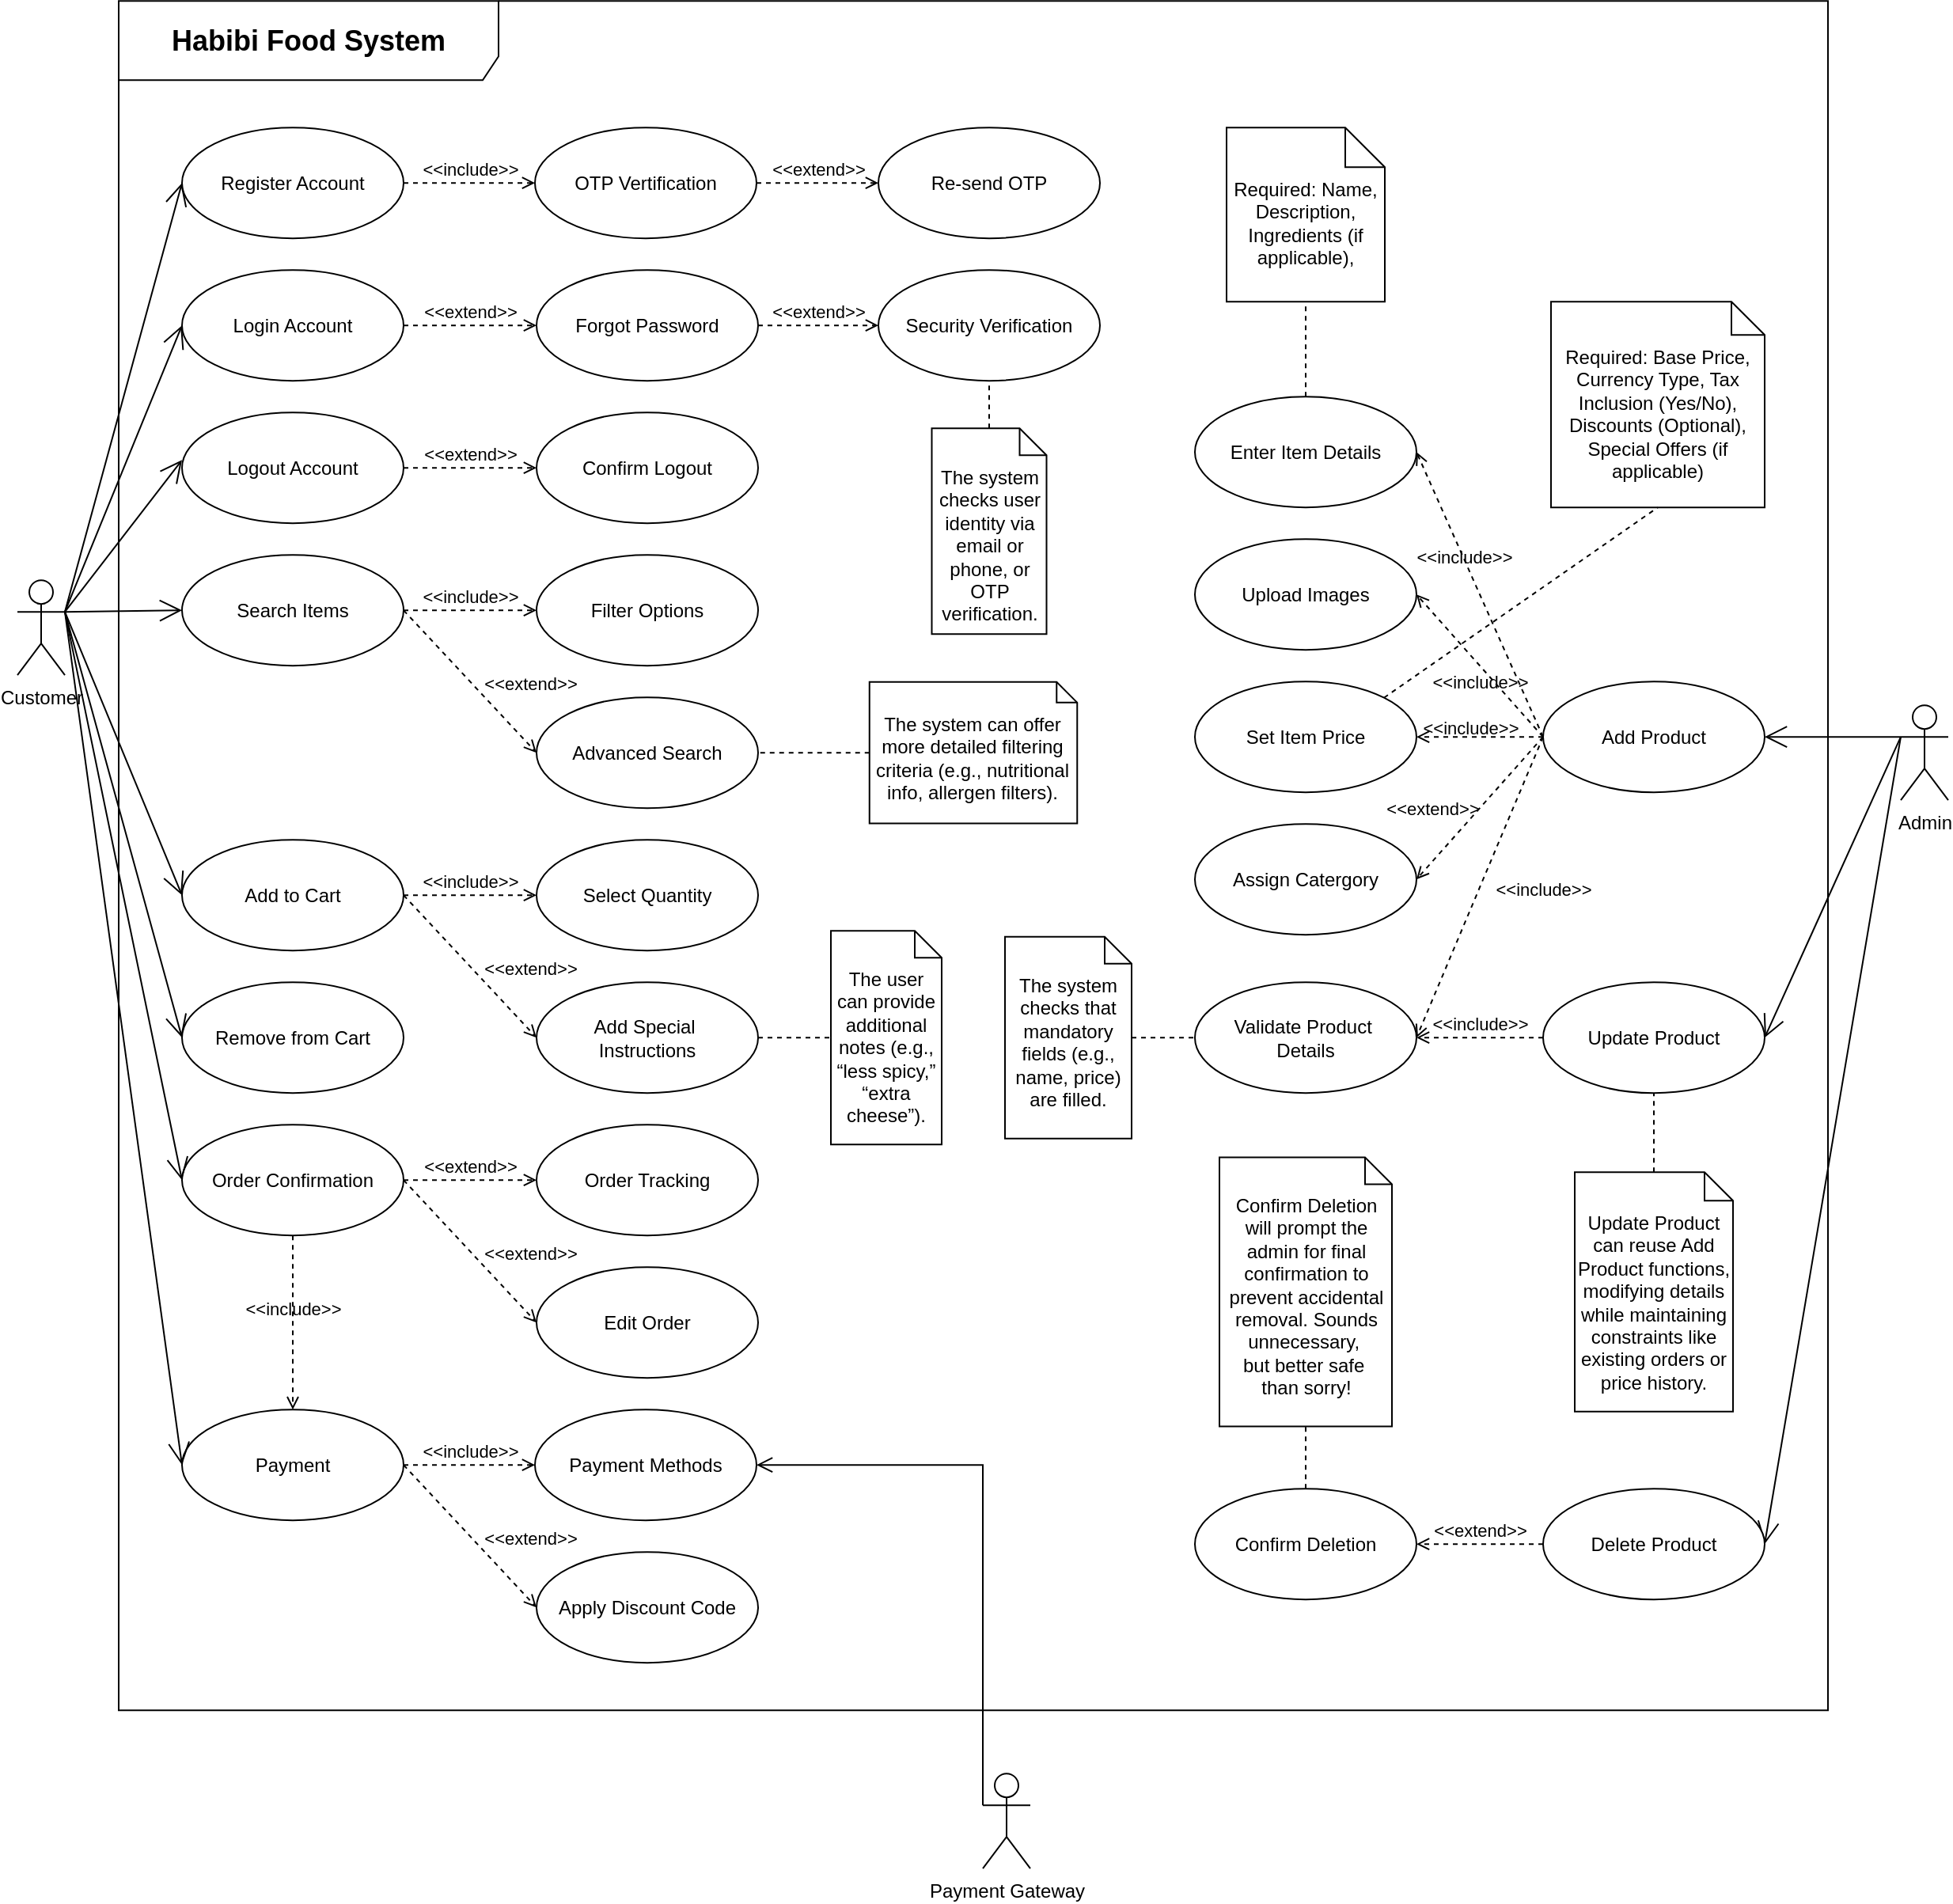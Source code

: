 <mxfile version="26.0.16">
  <diagram name="Page-1" id="eO483rOIJYS5UC-Ignn5">
    <mxGraphModel dx="2471.8" dy="455.4" grid="1" gridSize="10" guides="1" tooltips="1" connect="1" arrows="1" fold="1" page="1" pageScale="0.2" pageWidth="827" pageHeight="1169" math="0" shadow="0">
      <root>
        <mxCell id="0" />
        <mxCell id="1" parent="0" />
        <mxCell id="dIfXvoEqcMJhTI1GUmvj-5" value="Customer" style="shape=umlActor;verticalLabelPosition=bottom;verticalAlign=top;html=1;" vertex="1" parent="1">
          <mxGeometry x="-190" y="950.6" width="30" height="60" as="geometry" />
        </mxCell>
        <mxCell id="dIfXvoEqcMJhTI1GUmvj-7" value="Register Account" style="ellipse;whiteSpace=wrap;html=1;" vertex="1" parent="1">
          <mxGeometry x="-86" y="664.6" width="140" height="70" as="geometry" />
        </mxCell>
        <mxCell id="dIfXvoEqcMJhTI1GUmvj-8" value="Login Account" style="ellipse;whiteSpace=wrap;html=1;" vertex="1" parent="1">
          <mxGeometry x="-86" y="754.6" width="140" height="70" as="geometry" />
        </mxCell>
        <mxCell id="dIfXvoEqcMJhTI1GUmvj-9" value="Add to Cart" style="ellipse;whiteSpace=wrap;html=1;" vertex="1" parent="1">
          <mxGeometry x="-86" y="1114.6" width="140" height="70" as="geometry" />
        </mxCell>
        <mxCell id="dIfXvoEqcMJhTI1GUmvj-10" value="Remove from Cart" style="ellipse;whiteSpace=wrap;html=1;" vertex="1" parent="1">
          <mxGeometry x="-86" y="1204.6" width="140" height="70" as="geometry" />
        </mxCell>
        <mxCell id="dIfXvoEqcMJhTI1GUmvj-11" value="Search Items" style="ellipse;whiteSpace=wrap;html=1;" vertex="1" parent="1">
          <mxGeometry x="-86" y="934.6" width="140" height="70" as="geometry" />
        </mxCell>
        <mxCell id="dIfXvoEqcMJhTI1GUmvj-12" value="Order Confirmation" style="ellipse;whiteSpace=wrap;html=1;" vertex="1" parent="1">
          <mxGeometry x="-86" y="1294.6" width="140" height="70" as="geometry" />
        </mxCell>
        <mxCell id="dIfXvoEqcMJhTI1GUmvj-15" value="Payment" style="ellipse;whiteSpace=wrap;html=1;" vertex="1" parent="1">
          <mxGeometry x="-86" y="1474.6" width="140" height="70" as="geometry" />
        </mxCell>
        <mxCell id="dIfXvoEqcMJhTI1GUmvj-18" value="Order Tracking" style="ellipse;whiteSpace=wrap;html=1;" vertex="1" parent="1">
          <mxGeometry x="138" y="1294.6" width="140" height="70" as="geometry" />
        </mxCell>
        <mxCell id="dIfXvoEqcMJhTI1GUmvj-25" value="&amp;lt;&amp;lt;extend&amp;gt;&amp;gt;" style="html=1;verticalAlign=bottom;labelBackgroundColor=none;endArrow=open;endFill=0;dashed=1;rounded=0;exitX=1;exitY=0.5;exitDx=0;exitDy=0;" edge="1" parent="1" source="dIfXvoEqcMJhTI1GUmvj-12" target="dIfXvoEqcMJhTI1GUmvj-18">
          <mxGeometry width="160" relative="1" as="geometry">
            <mxPoint x="44" y="1334.6" as="sourcePoint" />
            <mxPoint x="204" y="1334.6" as="targetPoint" />
          </mxGeometry>
        </mxCell>
        <mxCell id="dIfXvoEqcMJhTI1GUmvj-26" value="OTP Vertification" style="ellipse;whiteSpace=wrap;html=1;" vertex="1" parent="1">
          <mxGeometry x="137" y="664.6" width="140" height="70" as="geometry" />
        </mxCell>
        <mxCell id="dIfXvoEqcMJhTI1GUmvj-27" value="Forgot Password" style="ellipse;whiteSpace=wrap;html=1;" vertex="1" parent="1">
          <mxGeometry x="138" y="754.6" width="140" height="70" as="geometry" />
        </mxCell>
        <mxCell id="dIfXvoEqcMJhTI1GUmvj-28" value="Logout Account" style="ellipse;whiteSpace=wrap;html=1;" vertex="1" parent="1">
          <mxGeometry x="-86" y="844.6" width="140" height="70" as="geometry" />
        </mxCell>
        <mxCell id="dIfXvoEqcMJhTI1GUmvj-29" value="Add Special&amp;nbsp;&lt;div&gt;Instructions&lt;/div&gt;" style="ellipse;whiteSpace=wrap;html=1;" vertex="1" parent="1">
          <mxGeometry x="138" y="1204.6" width="140" height="70" as="geometry" />
        </mxCell>
        <mxCell id="dIfXvoEqcMJhTI1GUmvj-31" value="&amp;lt;&amp;lt;extend&amp;gt;&amp;gt;" style="html=1;verticalAlign=bottom;labelBackgroundColor=none;endArrow=open;endFill=0;dashed=1;rounded=0;entryX=0;entryY=0.5;entryDx=0;entryDy=0;exitX=1;exitY=0.5;exitDx=0;exitDy=0;" edge="1" parent="1" source="dIfXvoEqcMJhTI1GUmvj-9" target="dIfXvoEqcMJhTI1GUmvj-29">
          <mxGeometry x="0.54" y="21" width="160" relative="1" as="geometry">
            <mxPoint x="54" y="1174.6" as="sourcePoint" />
            <mxPoint x="214" y="1174.6" as="targetPoint" />
            <mxPoint as="offset" />
          </mxGeometry>
        </mxCell>
        <mxCell id="dIfXvoEqcMJhTI1GUmvj-32" value="&amp;lt;&amp;lt;include&amp;gt;&amp;gt;" style="html=1;verticalAlign=bottom;labelBackgroundColor=none;endArrow=open;endFill=0;dashed=1;rounded=0;exitX=1;exitY=0.5;exitDx=0;exitDy=0;entryX=0;entryY=0.5;entryDx=0;entryDy=0;" edge="1" parent="1" source="dIfXvoEqcMJhTI1GUmvj-7" target="dIfXvoEqcMJhTI1GUmvj-26">
          <mxGeometry width="160" relative="1" as="geometry">
            <mxPoint x="54" y="694.6" as="sourcePoint" />
            <mxPoint x="214" y="694.6" as="targetPoint" />
          </mxGeometry>
        </mxCell>
        <mxCell id="dIfXvoEqcMJhTI1GUmvj-33" value="&amp;lt;&amp;lt;extend&amp;gt;&amp;gt;" style="html=1;verticalAlign=bottom;labelBackgroundColor=none;endArrow=open;endFill=0;dashed=1;rounded=0;exitX=1;exitY=0.5;exitDx=0;exitDy=0;entryX=0;entryY=0.5;entryDx=0;entryDy=0;" edge="1" parent="1" source="dIfXvoEqcMJhTI1GUmvj-8" target="dIfXvoEqcMJhTI1GUmvj-27">
          <mxGeometry width="160" relative="1" as="geometry">
            <mxPoint x="54" y="794.6" as="sourcePoint" />
            <mxPoint x="134" y="789.6" as="targetPoint" />
          </mxGeometry>
        </mxCell>
        <mxCell id="dIfXvoEqcMJhTI1GUmvj-34" value="Re-send OTP" style="ellipse;whiteSpace=wrap;html=1;" vertex="1" parent="1">
          <mxGeometry x="354" y="664.6" width="140" height="70" as="geometry" />
        </mxCell>
        <mxCell id="dIfXvoEqcMJhTI1GUmvj-35" value="&amp;lt;&amp;lt;extend&amp;gt;&amp;gt;" style="html=1;verticalAlign=bottom;labelBackgroundColor=none;endArrow=open;endFill=0;dashed=1;rounded=0;exitX=1;exitY=0.5;exitDx=0;exitDy=0;entryX=0;entryY=0.5;entryDx=0;entryDy=0;" edge="1" parent="1" source="dIfXvoEqcMJhTI1GUmvj-26" target="dIfXvoEqcMJhTI1GUmvj-34">
          <mxGeometry width="160" relative="1" as="geometry">
            <mxPoint x="277" y="700.01" as="sourcePoint" />
            <mxPoint x="360" y="700.01" as="targetPoint" />
          </mxGeometry>
        </mxCell>
        <mxCell id="dIfXvoEqcMJhTI1GUmvj-37" value="&amp;lt;&amp;lt;extend&amp;gt;&amp;gt;" style="html=1;verticalAlign=bottom;labelBackgroundColor=none;endArrow=open;endFill=0;dashed=1;rounded=0;exitX=1;exitY=0.5;exitDx=0;exitDy=0;entryX=0;entryY=0.5;entryDx=0;entryDy=0;" edge="1" parent="1" source="dIfXvoEqcMJhTI1GUmvj-28" target="dIfXvoEqcMJhTI1GUmvj-38">
          <mxGeometry width="160" relative="1" as="geometry">
            <mxPoint x="54" y="874.6" as="sourcePoint" />
            <mxPoint x="154" y="884.6" as="targetPoint" />
          </mxGeometry>
        </mxCell>
        <mxCell id="dIfXvoEqcMJhTI1GUmvj-38" value="Confirm Logout" style="ellipse;whiteSpace=wrap;html=1;" vertex="1" parent="1">
          <mxGeometry x="138" y="844.6" width="140" height="70" as="geometry" />
        </mxCell>
        <mxCell id="dIfXvoEqcMJhTI1GUmvj-39" value="&amp;lt;&amp;lt;include&amp;gt;&amp;gt;" style="html=1;verticalAlign=bottom;labelBackgroundColor=none;endArrow=open;endFill=0;dashed=1;rounded=0;exitX=1;exitY=0.5;exitDx=0;exitDy=0;entryX=0;entryY=0.5;entryDx=0;entryDy=0;" edge="1" parent="1" source="dIfXvoEqcMJhTI1GUmvj-11" target="dIfXvoEqcMJhTI1GUmvj-40">
          <mxGeometry width="160" relative="1" as="geometry">
            <mxPoint x="54" y="964.6" as="sourcePoint" />
            <mxPoint x="214" y="964.6" as="targetPoint" />
          </mxGeometry>
        </mxCell>
        <mxCell id="dIfXvoEqcMJhTI1GUmvj-40" value="Filter Options" style="ellipse;whiteSpace=wrap;html=1;" vertex="1" parent="1">
          <mxGeometry x="138" y="934.6" width="140" height="70" as="geometry" />
        </mxCell>
        <mxCell id="dIfXvoEqcMJhTI1GUmvj-41" value="Advanced Search" style="ellipse;whiteSpace=wrap;html=1;" vertex="1" parent="1">
          <mxGeometry x="138" y="1024.6" width="140" height="70" as="geometry" />
        </mxCell>
        <mxCell id="dIfXvoEqcMJhTI1GUmvj-42" value="&amp;lt;&amp;lt;extend&amp;gt;&amp;gt;" style="html=1;verticalAlign=bottom;labelBackgroundColor=none;endArrow=open;endFill=0;dashed=1;rounded=0;exitX=1;exitY=0.5;exitDx=0;exitDy=0;entryX=0;entryY=0.5;entryDx=0;entryDy=0;" edge="1" parent="1" source="dIfXvoEqcMJhTI1GUmvj-11" target="dIfXvoEqcMJhTI1GUmvj-41">
          <mxGeometry x="0.54" y="21" width="160" relative="1" as="geometry">
            <mxPoint x="284" y="974.6" as="sourcePoint" />
            <mxPoint x="444" y="974.6" as="targetPoint" />
            <mxPoint as="offset" />
          </mxGeometry>
        </mxCell>
        <mxCell id="dIfXvoEqcMJhTI1GUmvj-43" value="&amp;lt;&amp;lt;include&amp;gt;&amp;gt;" style="html=1;verticalAlign=bottom;labelBackgroundColor=none;endArrow=open;endFill=0;dashed=1;rounded=0;exitX=1;exitY=0.5;exitDx=0;exitDy=0;entryX=0;entryY=0.5;entryDx=0;entryDy=0;" edge="1" parent="1" source="dIfXvoEqcMJhTI1GUmvj-9" target="dIfXvoEqcMJhTI1GUmvj-44">
          <mxGeometry width="160" relative="1" as="geometry">
            <mxPoint x="54" y="1144.6" as="sourcePoint" />
            <mxPoint x="144" y="1149.6" as="targetPoint" />
          </mxGeometry>
        </mxCell>
        <mxCell id="dIfXvoEqcMJhTI1GUmvj-44" value="Select Quantity" style="ellipse;whiteSpace=wrap;html=1;" vertex="1" parent="1">
          <mxGeometry x="138" y="1114.6" width="140" height="70" as="geometry" />
        </mxCell>
        <mxCell id="dIfXvoEqcMJhTI1GUmvj-46" value="Security Verification" style="ellipse;whiteSpace=wrap;html=1;" vertex="1" parent="1">
          <mxGeometry x="354" y="754.6" width="140" height="70" as="geometry" />
        </mxCell>
        <mxCell id="dIfXvoEqcMJhTI1GUmvj-47" value="&amp;lt;&amp;lt;extend&amp;gt;&amp;gt;" style="html=1;verticalAlign=bottom;labelBackgroundColor=none;endArrow=open;endFill=0;dashed=1;rounded=0;exitX=1;exitY=0.5;exitDx=0;exitDy=0;entryX=0;entryY=0.5;entryDx=0;entryDy=0;" edge="1" parent="1" source="dIfXvoEqcMJhTI1GUmvj-27" target="dIfXvoEqcMJhTI1GUmvj-46">
          <mxGeometry width="160" relative="1" as="geometry">
            <mxPoint x="277" y="788.89" as="sourcePoint" />
            <mxPoint x="354" y="788.89" as="targetPoint" />
          </mxGeometry>
        </mxCell>
        <mxCell id="dIfXvoEqcMJhTI1GUmvj-48" value="Edit Order" style="ellipse;whiteSpace=wrap;html=1;" vertex="1" parent="1">
          <mxGeometry x="138" y="1384.6" width="140" height="70" as="geometry" />
        </mxCell>
        <mxCell id="dIfXvoEqcMJhTI1GUmvj-50" value="&amp;lt;&amp;lt;extend&amp;gt;&amp;gt;" style="html=1;verticalAlign=bottom;labelBackgroundColor=none;endArrow=open;endFill=0;dashed=1;rounded=0;exitX=1;exitY=0.5;exitDx=0;exitDy=0;entryX=0;entryY=0.5;entryDx=0;entryDy=0;" edge="1" parent="1" source="dIfXvoEqcMJhTI1GUmvj-12" target="dIfXvoEqcMJhTI1GUmvj-48">
          <mxGeometry x="0.54" y="21" width="160" relative="1" as="geometry">
            <mxPoint x="54" y="1364.6" as="sourcePoint" />
            <mxPoint x="214" y="1364.6" as="targetPoint" />
            <mxPoint as="offset" />
          </mxGeometry>
        </mxCell>
        <mxCell id="dIfXvoEqcMJhTI1GUmvj-51" value="&amp;lt;&amp;lt;include&amp;gt;&amp;gt;" style="html=1;verticalAlign=bottom;labelBackgroundColor=none;endArrow=open;endFill=0;dashed=1;rounded=0;exitX=0.5;exitY=1;exitDx=0;exitDy=0;entryX=0.5;entryY=0;entryDx=0;entryDy=0;" edge="1" parent="1" source="dIfXvoEqcMJhTI1GUmvj-12" target="dIfXvoEqcMJhTI1GUmvj-15">
          <mxGeometry width="160" relative="1" as="geometry">
            <mxPoint x="-16" y="1404.6" as="sourcePoint" />
            <mxPoint x="144" y="1404.6" as="targetPoint" />
          </mxGeometry>
        </mxCell>
        <mxCell id="dIfXvoEqcMJhTI1GUmvj-52" value="Payment Methods" style="ellipse;whiteSpace=wrap;html=1;" vertex="1" parent="1">
          <mxGeometry x="137" y="1474.6" width="140" height="70" as="geometry" />
        </mxCell>
        <mxCell id="dIfXvoEqcMJhTI1GUmvj-53" value="&amp;lt;&amp;lt;include&amp;gt;&amp;gt;" style="html=1;verticalAlign=bottom;labelBackgroundColor=none;endArrow=open;endFill=0;dashed=1;rounded=0;exitX=1;exitY=0.5;exitDx=0;exitDy=0;entryX=0;entryY=0.5;entryDx=0;entryDy=0;" edge="1" parent="1" source="dIfXvoEqcMJhTI1GUmvj-15" target="dIfXvoEqcMJhTI1GUmvj-52">
          <mxGeometry width="160" relative="1" as="geometry">
            <mxPoint x="64" y="1504.6" as="sourcePoint" />
            <mxPoint x="224" y="1504.6" as="targetPoint" />
          </mxGeometry>
        </mxCell>
        <mxCell id="dIfXvoEqcMJhTI1GUmvj-54" value="Apply Discount Code" style="ellipse;whiteSpace=wrap;html=1;" vertex="1" parent="1">
          <mxGeometry x="138" y="1564.6" width="140" height="70" as="geometry" />
        </mxCell>
        <mxCell id="dIfXvoEqcMJhTI1GUmvj-55" value="&amp;lt;&amp;lt;extend&amp;gt;&amp;gt;" style="html=1;verticalAlign=bottom;labelBackgroundColor=none;endArrow=open;endFill=0;dashed=1;rounded=0;exitX=1;exitY=0.5;exitDx=0;exitDy=0;entryX=0;entryY=0.5;entryDx=0;entryDy=0;" edge="1" parent="1" source="dIfXvoEqcMJhTI1GUmvj-15" target="dIfXvoEqcMJhTI1GUmvj-54">
          <mxGeometry x="0.54" y="21" width="160" relative="1" as="geometry">
            <mxPoint x="34" y="1594.6" as="sourcePoint" />
            <mxPoint x="194" y="1594.6" as="targetPoint" />
            <mxPoint as="offset" />
          </mxGeometry>
        </mxCell>
        <mxCell id="dIfXvoEqcMJhTI1GUmvj-57" value="Enter Item Details" style="ellipse;whiteSpace=wrap;html=1;" vertex="1" parent="1">
          <mxGeometry x="554" y="834.6" width="140" height="70" as="geometry" />
        </mxCell>
        <mxCell id="dIfXvoEqcMJhTI1GUmvj-64" value="Set Item Price" style="ellipse;whiteSpace=wrap;html=1;" vertex="1" parent="1">
          <mxGeometry x="554" y="1014.6" width="140" height="70" as="geometry" />
        </mxCell>
        <mxCell id="dIfXvoEqcMJhTI1GUmvj-66" value="Assign Catergory" style="ellipse;whiteSpace=wrap;html=1;" vertex="1" parent="1">
          <mxGeometry x="554" y="1104.6" width="140" height="70" as="geometry" />
        </mxCell>
        <mxCell id="dIfXvoEqcMJhTI1GUmvj-68" value="Validate Product&amp;nbsp;&lt;div&gt;Details&lt;/div&gt;" style="ellipse;whiteSpace=wrap;html=1;" vertex="1" parent="1">
          <mxGeometry x="554" y="1204.6" width="140" height="70" as="geometry" />
        </mxCell>
        <mxCell id="dIfXvoEqcMJhTI1GUmvj-71" value="Upload Images" style="ellipse;whiteSpace=wrap;html=1;" vertex="1" parent="1">
          <mxGeometry x="554" y="924.6" width="140" height="70" as="geometry" />
        </mxCell>
        <mxCell id="dIfXvoEqcMJhTI1GUmvj-72" value="&amp;lt;&amp;lt;include&amp;gt;&amp;gt;" style="html=1;verticalAlign=bottom;labelBackgroundColor=none;endArrow=open;endFill=0;dashed=1;rounded=0;exitX=0;exitY=0.5;exitDx=0;exitDy=0;entryX=1;entryY=0.5;entryDx=0;entryDy=0;" edge="1" parent="1" source="dIfXvoEqcMJhTI1GUmvj-60" target="dIfXvoEqcMJhTI1GUmvj-57">
          <mxGeometry x="0.18" y="3" width="160" relative="1" as="geometry">
            <mxPoint x="744" y="934.6" as="sourcePoint" />
            <mxPoint x="904" y="934.6" as="targetPoint" />
            <mxPoint as="offset" />
          </mxGeometry>
        </mxCell>
        <mxCell id="dIfXvoEqcMJhTI1GUmvj-73" value="&amp;lt;&amp;lt;include&amp;gt;&amp;gt;" style="html=1;verticalAlign=bottom;labelBackgroundColor=none;endArrow=open;endFill=0;dashed=1;rounded=0;entryX=1;entryY=0.5;entryDx=0;entryDy=0;exitX=0;exitY=0.5;exitDx=0;exitDy=0;" edge="1" parent="1" source="dIfXvoEqcMJhTI1GUmvj-60" target="dIfXvoEqcMJhTI1GUmvj-71">
          <mxGeometry x="-0.248" y="13" width="160" relative="1" as="geometry">
            <mxPoint x="754" y="1014.6" as="sourcePoint" />
            <mxPoint x="704" y="879.6" as="targetPoint" />
            <mxPoint as="offset" />
          </mxGeometry>
        </mxCell>
        <mxCell id="dIfXvoEqcMJhTI1GUmvj-74" value="&amp;lt;&amp;lt;include&amp;gt;&amp;gt;" style="html=1;verticalAlign=bottom;labelBackgroundColor=none;endArrow=open;endFill=0;dashed=1;rounded=0;exitX=0;exitY=0.5;exitDx=0;exitDy=0;entryX=1;entryY=0.5;entryDx=0;entryDy=0;" edge="1" parent="1" source="dIfXvoEqcMJhTI1GUmvj-60" target="dIfXvoEqcMJhTI1GUmvj-64">
          <mxGeometry x="0.134" y="3" width="160" relative="1" as="geometry">
            <mxPoint x="774" y="1029.6" as="sourcePoint" />
            <mxPoint x="714" y="889.6" as="targetPoint" />
            <mxPoint x="-1" as="offset" />
          </mxGeometry>
        </mxCell>
        <mxCell id="dIfXvoEqcMJhTI1GUmvj-75" value="&amp;lt;&amp;lt;extend&amp;gt;&amp;gt;" style="html=1;verticalAlign=bottom;labelBackgroundColor=none;endArrow=open;endFill=0;dashed=1;rounded=0;exitX=0;exitY=0.5;exitDx=0;exitDy=0;entryX=1;entryY=0.5;entryDx=0;entryDy=0;" edge="1" parent="1" source="dIfXvoEqcMJhTI1GUmvj-60" target="dIfXvoEqcMJhTI1GUmvj-66">
          <mxGeometry x="0.455" y="-16" width="160" relative="1" as="geometry">
            <mxPoint x="784" y="1039.6" as="sourcePoint" />
            <mxPoint x="724" y="899.6" as="targetPoint" />
            <mxPoint as="offset" />
          </mxGeometry>
        </mxCell>
        <mxCell id="dIfXvoEqcMJhTI1GUmvj-79" value="Payment Gateway" style="shape=umlActor;verticalLabelPosition=bottom;verticalAlign=top;html=1;" vertex="1" parent="1">
          <mxGeometry x="420" y="1704.6" width="30" height="60" as="geometry" />
        </mxCell>
        <mxCell id="dIfXvoEqcMJhTI1GUmvj-82" value="" style="endArrow=open;startArrow=none;endFill=0;startFill=0;endSize=8;html=1;verticalAlign=bottom;labelBackgroundColor=none;strokeWidth=1;rounded=0;exitX=0;exitY=0.333;exitDx=0;exitDy=0;exitPerimeter=0;entryX=1;entryY=0.5;entryDx=0;entryDy=0;" edge="1" parent="1" source="dIfXvoEqcMJhTI1GUmvj-79" target="dIfXvoEqcMJhTI1GUmvj-52">
          <mxGeometry width="160" relative="1" as="geometry">
            <mxPoint x="-186" y="1514.6" as="sourcePoint" />
            <mxPoint x="-16" y="1574.6" as="targetPoint" />
            <Array as="points">
              <mxPoint x="420" y="1509.6" />
            </Array>
          </mxGeometry>
        </mxCell>
        <mxCell id="dIfXvoEqcMJhTI1GUmvj-86" value="" style="endArrow=open;endFill=1;endSize=12;html=1;rounded=0;exitX=1;exitY=0.333;exitDx=0;exitDy=0;exitPerimeter=0;entryX=0;entryY=0.5;entryDx=0;entryDy=0;" edge="1" parent="1" source="dIfXvoEqcMJhTI1GUmvj-5" target="dIfXvoEqcMJhTI1GUmvj-7">
          <mxGeometry width="160" relative="1" as="geometry">
            <mxPoint x="-186" y="964.6" as="sourcePoint" />
            <mxPoint x="-26.0" y="964.6" as="targetPoint" />
          </mxGeometry>
        </mxCell>
        <mxCell id="dIfXvoEqcMJhTI1GUmvj-87" value="" style="endArrow=open;endFill=1;endSize=12;html=1;rounded=0;exitX=1;exitY=0.333;exitDx=0;exitDy=0;exitPerimeter=0;entryX=0;entryY=0.5;entryDx=0;entryDy=0;" edge="1" parent="1" source="dIfXvoEqcMJhTI1GUmvj-5" target="dIfXvoEqcMJhTI1GUmvj-8">
          <mxGeometry width="160" relative="1" as="geometry">
            <mxPoint x="-176" y="969.6" as="sourcePoint" />
            <mxPoint x="-76" y="709.6" as="targetPoint" />
          </mxGeometry>
        </mxCell>
        <mxCell id="dIfXvoEqcMJhTI1GUmvj-88" value="" style="endArrow=open;endFill=1;endSize=12;html=1;rounded=0;exitX=1;exitY=0.333;exitDx=0;exitDy=0;exitPerimeter=0;entryX=0;entryY=0.429;entryDx=0;entryDy=0;entryPerimeter=0;" edge="1" parent="1" source="dIfXvoEqcMJhTI1GUmvj-5" target="dIfXvoEqcMJhTI1GUmvj-28">
          <mxGeometry width="160" relative="1" as="geometry">
            <mxPoint x="-166" y="979.6" as="sourcePoint" />
            <mxPoint x="-66" y="719.6" as="targetPoint" />
          </mxGeometry>
        </mxCell>
        <mxCell id="dIfXvoEqcMJhTI1GUmvj-89" value="" style="endArrow=open;endFill=1;endSize=12;html=1;rounded=0;exitX=1;exitY=0.333;exitDx=0;exitDy=0;exitPerimeter=0;entryX=0;entryY=0.5;entryDx=0;entryDy=0;" edge="1" parent="1" source="dIfXvoEqcMJhTI1GUmvj-5" target="dIfXvoEqcMJhTI1GUmvj-11">
          <mxGeometry width="160" relative="1" as="geometry">
            <mxPoint x="-156" y="989.6" as="sourcePoint" />
            <mxPoint x="-56" y="729.6" as="targetPoint" />
          </mxGeometry>
        </mxCell>
        <mxCell id="dIfXvoEqcMJhTI1GUmvj-90" value="" style="endArrow=open;endFill=1;endSize=12;html=1;rounded=0;entryX=0;entryY=0.5;entryDx=0;entryDy=0;exitX=1;exitY=0.333;exitDx=0;exitDy=0;exitPerimeter=0;" edge="1" parent="1" source="dIfXvoEqcMJhTI1GUmvj-5" target="dIfXvoEqcMJhTI1GUmvj-9">
          <mxGeometry width="160" relative="1" as="geometry">
            <mxPoint x="-176" y="964.6" as="sourcePoint" />
            <mxPoint x="-76" y="979.6" as="targetPoint" />
          </mxGeometry>
        </mxCell>
        <mxCell id="dIfXvoEqcMJhTI1GUmvj-91" value="" style="endArrow=open;endFill=1;endSize=12;html=1;rounded=0;entryX=0;entryY=0.5;entryDx=0;entryDy=0;exitX=1;exitY=0.333;exitDx=0;exitDy=0;exitPerimeter=0;" edge="1" parent="1" source="dIfXvoEqcMJhTI1GUmvj-5" target="dIfXvoEqcMJhTI1GUmvj-10">
          <mxGeometry width="160" relative="1" as="geometry">
            <mxPoint x="-176" y="969.6" as="sourcePoint" />
            <mxPoint x="-76" y="1159.6" as="targetPoint" />
          </mxGeometry>
        </mxCell>
        <mxCell id="dIfXvoEqcMJhTI1GUmvj-92" value="" style="endArrow=open;endFill=1;endSize=12;html=1;rounded=0;entryX=0;entryY=0.5;entryDx=0;entryDy=0;exitX=1;exitY=0.333;exitDx=0;exitDy=0;exitPerimeter=0;" edge="1" parent="1" source="dIfXvoEqcMJhTI1GUmvj-5" target="dIfXvoEqcMJhTI1GUmvj-12">
          <mxGeometry width="160" relative="1" as="geometry">
            <mxPoint x="-176" y="969.6" as="sourcePoint" />
            <mxPoint x="-76" y="1249.6" as="targetPoint" />
          </mxGeometry>
        </mxCell>
        <mxCell id="dIfXvoEqcMJhTI1GUmvj-94" value="&amp;lt;&amp;lt;include&amp;gt;&amp;gt;" style="html=1;verticalAlign=bottom;labelBackgroundColor=none;endArrow=open;endFill=0;dashed=1;rounded=0;exitX=0;exitY=0.5;exitDx=0;exitDy=0;entryX=1;entryY=0.5;entryDx=0;entryDy=0;" edge="1" parent="1" source="dIfXvoEqcMJhTI1GUmvj-60" target="dIfXvoEqcMJhTI1GUmvj-68">
          <mxGeometry x="-0.061" y="41" width="160" relative="1" as="geometry">
            <mxPoint x="854" y="894.6" as="sourcePoint" />
            <mxPoint x="1014" y="894.6" as="targetPoint" />
            <mxPoint as="offset" />
          </mxGeometry>
        </mxCell>
        <mxCell id="dIfXvoEqcMJhTI1GUmvj-96" value="&amp;lt;&amp;lt;include&amp;gt;&amp;gt;" style="html=1;verticalAlign=bottom;labelBackgroundColor=none;endArrow=open;endFill=0;dashed=1;rounded=0;exitX=0;exitY=0.5;exitDx=0;exitDy=0;entryX=1;entryY=0.5;entryDx=0;entryDy=0;" edge="1" parent="1" source="dIfXvoEqcMJhTI1GUmvj-59" target="dIfXvoEqcMJhTI1GUmvj-68">
          <mxGeometry width="160" relative="1" as="geometry">
            <mxPoint x="784" y="1274.6" as="sourcePoint" />
            <mxPoint x="944" y="1274.6" as="targetPoint" />
          </mxGeometry>
        </mxCell>
        <mxCell id="dIfXvoEqcMJhTI1GUmvj-97" value="Admin" style="shape=umlActor;verticalLabelPosition=bottom;verticalAlign=top;html=1;" vertex="1" parent="1">
          <mxGeometry x="1000" y="1029.6" width="30" height="60" as="geometry" />
        </mxCell>
        <mxCell id="dIfXvoEqcMJhTI1GUmvj-102" value="" style="endArrow=open;endFill=1;endSize=12;html=1;rounded=0;entryX=1;entryY=0.5;entryDx=0;entryDy=0;exitX=0;exitY=0.333;exitDx=0;exitDy=0;exitPerimeter=0;" edge="1" parent="1" source="dIfXvoEqcMJhTI1GUmvj-97" target="dIfXvoEqcMJhTI1GUmvj-60">
          <mxGeometry width="160" relative="1" as="geometry">
            <mxPoint x="974" y="1144.6" as="sourcePoint" />
            <mxPoint x="1134" y="1144.6" as="targetPoint" />
          </mxGeometry>
        </mxCell>
        <mxCell id="dIfXvoEqcMJhTI1GUmvj-103" value="" style="endArrow=open;endFill=1;endSize=12;html=1;rounded=0;entryX=1;entryY=0.5;entryDx=0;entryDy=0;exitX=0;exitY=0.333;exitDx=0;exitDy=0;exitPerimeter=0;" edge="1" parent="1" source="dIfXvoEqcMJhTI1GUmvj-97" target="dIfXvoEqcMJhTI1GUmvj-59">
          <mxGeometry width="160" relative="1" as="geometry">
            <mxPoint x="1044" y="1239.6" as="sourcePoint" />
            <mxPoint x="944" y="1059.6" as="targetPoint" />
          </mxGeometry>
        </mxCell>
        <mxCell id="dIfXvoEqcMJhTI1GUmvj-104" value="" style="endArrow=open;endFill=1;endSize=12;html=1;rounded=0;entryX=1;entryY=0.5;entryDx=0;entryDy=0;exitX=0;exitY=0.333;exitDx=0;exitDy=0;exitPerimeter=0;" edge="1" parent="1" source="dIfXvoEqcMJhTI1GUmvj-97" target="dIfXvoEqcMJhTI1GUmvj-69">
          <mxGeometry width="160" relative="1" as="geometry">
            <mxPoint x="1034" y="1224.6" as="sourcePoint" />
            <mxPoint x="944" y="1249.6" as="targetPoint" />
          </mxGeometry>
        </mxCell>
        <mxCell id="dIfXvoEqcMJhTI1GUmvj-107" value="&lt;font style=&quot;font-size: 18px;&quot;&gt;&lt;b&gt;Habibi Food System&lt;/b&gt;&lt;/font&gt;" style="shape=umlFrame;whiteSpace=wrap;html=1;pointerEvents=0;recursiveResize=0;container=1;collapsible=0;width=240;height=50;" vertex="1" parent="1">
          <mxGeometry x="-126.0" y="584.6" width="1080" height="1080" as="geometry" />
        </mxCell>
        <mxCell id="dIfXvoEqcMJhTI1GUmvj-110" value="The user can provide additional notes (e.g., “less spicy,” “extra cheese”)." style="shape=note2;boundedLbl=1;whiteSpace=wrap;html=1;size=17;verticalAlign=top;align=center;" vertex="1" parent="dIfXvoEqcMJhTI1GUmvj-107">
          <mxGeometry x="450" y="587.5" width="70" height="135" as="geometry" />
        </mxCell>
        <mxCell id="dIfXvoEqcMJhTI1GUmvj-114" value="The system checks user identity via email or phone, or OTP verification." style="shape=note2;boundedLbl=1;whiteSpace=wrap;html=1;size=17;verticalAlign=top;align=center;" vertex="1" parent="dIfXvoEqcMJhTI1GUmvj-107">
          <mxGeometry x="513.75" y="270" width="72.5" height="130" as="geometry" />
        </mxCell>
        <mxCell id="dIfXvoEqcMJhTI1GUmvj-117" value="The system checks that mandatory fields (e.g., name, price) are filled." style="shape=note2;boundedLbl=1;whiteSpace=wrap;html=1;size=17;verticalAlign=top;align=center;" vertex="1" parent="dIfXvoEqcMJhTI1GUmvj-107">
          <mxGeometry x="560" y="591.25" width="80" height="127.5" as="geometry" />
        </mxCell>
        <mxCell id="dIfXvoEqcMJhTI1GUmvj-119" value="The system can offer more detailed filtering criteria (e.g., nutritional info, allergen filters)." style="shape=note2;boundedLbl=1;whiteSpace=wrap;html=1;size=13;verticalAlign=top;align=center;" vertex="1" parent="dIfXvoEqcMJhTI1GUmvj-107">
          <mxGeometry x="474.38" y="430.31" width="131.25" height="89.38" as="geometry" />
        </mxCell>
        <mxCell id="dIfXvoEqcMJhTI1GUmvj-122" style="edgeStyle=orthogonalEdgeStyle;rounded=0;orthogonalLoop=1;jettySize=auto;html=1;exitX=0.5;exitY=1;exitDx=0;exitDy=0;exitPerimeter=0;" edge="1" parent="dIfXvoEqcMJhTI1GUmvj-107" source="dIfXvoEqcMJhTI1GUmvj-110" target="dIfXvoEqcMJhTI1GUmvj-110">
          <mxGeometry relative="1" as="geometry" />
        </mxCell>
        <mxCell id="dIfXvoEqcMJhTI1GUmvj-60" value="Add Product" style="ellipse;whiteSpace=wrap;html=1;" vertex="1" parent="dIfXvoEqcMJhTI1GUmvj-107">
          <mxGeometry x="900" y="430" width="140" height="70" as="geometry" />
        </mxCell>
        <mxCell id="dIfXvoEqcMJhTI1GUmvj-59" value="Update Product" style="ellipse;whiteSpace=wrap;html=1;" vertex="1" parent="dIfXvoEqcMJhTI1GUmvj-107">
          <mxGeometry x="900" y="620" width="140" height="70" as="geometry" />
        </mxCell>
        <mxCell id="dIfXvoEqcMJhTI1GUmvj-126" value="Required: Name, Description, Ingredients (if applicable)," style="shape=note2;boundedLbl=1;whiteSpace=wrap;html=1;size=25;verticalAlign=top;align=center;" vertex="1" parent="dIfXvoEqcMJhTI1GUmvj-107">
          <mxGeometry x="700" y="80" width="100" height="110" as="geometry" />
        </mxCell>
        <mxCell id="dIfXvoEqcMJhTI1GUmvj-128" value="Required: Base Price, Currency Type, Tax Inclusion (Yes/No), Discounts (Optional), Special Offers (if applicable)" style="shape=note2;boundedLbl=1;whiteSpace=wrap;html=1;size=21;verticalAlign=top;align=center;" vertex="1" parent="dIfXvoEqcMJhTI1GUmvj-107">
          <mxGeometry x="905" y="190" width="135" height="130" as="geometry" />
        </mxCell>
        <mxCell id="dIfXvoEqcMJhTI1GUmvj-70" value="Confirm Deletion" style="ellipse;whiteSpace=wrap;html=1;" vertex="1" parent="dIfXvoEqcMJhTI1GUmvj-107">
          <mxGeometry x="680" y="940" width="140" height="70" as="geometry" />
        </mxCell>
        <mxCell id="dIfXvoEqcMJhTI1GUmvj-78" value="&amp;lt;&amp;lt;extend&amp;gt;&amp;gt;" style="html=1;verticalAlign=bottom;labelBackgroundColor=none;endArrow=open;endFill=0;dashed=1;rounded=0;exitX=0;exitY=0.5;exitDx=0;exitDy=0;entryX=1;entryY=0.5;entryDx=0;entryDy=0;" edge="1" parent="dIfXvoEqcMJhTI1GUmvj-107" source="dIfXvoEqcMJhTI1GUmvj-69" target="dIfXvoEqcMJhTI1GUmvj-70">
          <mxGeometry width="160" relative="1" as="geometry">
            <mxPoint x="930" y="890" as="sourcePoint" />
            <mxPoint x="1090" y="890" as="targetPoint" />
          </mxGeometry>
        </mxCell>
        <mxCell id="dIfXvoEqcMJhTI1GUmvj-69" value="Delete Product" style="ellipse;whiteSpace=wrap;html=1;" vertex="1" parent="dIfXvoEqcMJhTI1GUmvj-107">
          <mxGeometry x="900" y="940" width="140" height="70" as="geometry" />
        </mxCell>
        <mxCell id="dIfXvoEqcMJhTI1GUmvj-131" value="Update Product can reuse Add Product functions, modifying details while maintaining constraints like existing orders or price history." style="shape=note2;boundedLbl=1;whiteSpace=wrap;html=1;size=18;verticalAlign=top;align=center;" vertex="1" parent="dIfXvoEqcMJhTI1GUmvj-107">
          <mxGeometry x="920" y="740" width="100" height="151.25" as="geometry" />
        </mxCell>
        <mxCell id="dIfXvoEqcMJhTI1GUmvj-133" value="" style="endArrow=none;dashed=1;html=1;rounded=0;entryX=0.5;entryY=1;entryDx=0;entryDy=0;exitX=0.5;exitY=0;exitDx=0;exitDy=0;exitPerimeter=0;" edge="1" parent="dIfXvoEqcMJhTI1GUmvj-107" source="dIfXvoEqcMJhTI1GUmvj-131" target="dIfXvoEqcMJhTI1GUmvj-59">
          <mxGeometry width="50" height="50" relative="1" as="geometry">
            <mxPoint x="930" y="760" as="sourcePoint" />
            <mxPoint x="980" y="710" as="targetPoint" />
          </mxGeometry>
        </mxCell>
        <mxCell id="dIfXvoEqcMJhTI1GUmvj-134" value="Confirm Deletion will prompt the admin for final confirmation to prevent accidental removal. Sounds unnecessary,&amp;nbsp;&lt;div&gt;but better safe&amp;nbsp;&lt;/div&gt;&lt;div&gt;than sorry!&lt;/div&gt;" style="shape=note2;boundedLbl=1;whiteSpace=wrap;html=1;size=17;verticalAlign=top;align=center;" vertex="1" parent="dIfXvoEqcMJhTI1GUmvj-107">
          <mxGeometry x="695.5" y="730.63" width="109" height="170" as="geometry" />
        </mxCell>
        <mxCell id="dIfXvoEqcMJhTI1GUmvj-135" value="" style="endArrow=none;dashed=1;html=1;rounded=0;exitX=0.5;exitY=0;exitDx=0;exitDy=0;entryX=0.5;entryY=1;entryDx=0;entryDy=0;entryPerimeter=0;" edge="1" parent="dIfXvoEqcMJhTI1GUmvj-107" source="dIfXvoEqcMJhTI1GUmvj-70" target="dIfXvoEqcMJhTI1GUmvj-134">
          <mxGeometry width="50" height="50" relative="1" as="geometry">
            <mxPoint x="810" y="950" as="sourcePoint" />
            <mxPoint x="860" y="900" as="targetPoint" />
          </mxGeometry>
        </mxCell>
        <mxCell id="dIfXvoEqcMJhTI1GUmvj-113" value="" style="endArrow=none;dashed=1;html=1;rounded=0;exitX=1;exitY=0.5;exitDx=0;exitDy=0;entryX=0;entryY=0.5;entryDx=0;entryDy=0;entryPerimeter=0;" edge="1" parent="1" source="dIfXvoEqcMJhTI1GUmvj-29" target="dIfXvoEqcMJhTI1GUmvj-110">
          <mxGeometry width="50" height="50" relative="1" as="geometry">
            <mxPoint x="284" y="1264.6" as="sourcePoint" />
            <mxPoint x="334" y="1214.6" as="targetPoint" />
          </mxGeometry>
        </mxCell>
        <mxCell id="dIfXvoEqcMJhTI1GUmvj-115" value="" style="endArrow=none;dashed=1;html=1;rounded=0;entryX=0.5;entryY=1;entryDx=0;entryDy=0;exitX=0.5;exitY=0;exitDx=0;exitDy=0;exitPerimeter=0;" edge="1" parent="1" source="dIfXvoEqcMJhTI1GUmvj-114" target="dIfXvoEqcMJhTI1GUmvj-46">
          <mxGeometry width="50" height="50" relative="1" as="geometry">
            <mxPoint x="304" y="924.6" as="sourcePoint" />
            <mxPoint x="354" y="874.6" as="targetPoint" />
          </mxGeometry>
        </mxCell>
        <mxCell id="dIfXvoEqcMJhTI1GUmvj-118" value="" style="endArrow=none;dashed=1;html=1;rounded=0;exitX=1;exitY=0.5;exitDx=0;exitDy=0;exitPerimeter=0;entryX=0;entryY=0.5;entryDx=0;entryDy=0;" edge="1" parent="1" source="dIfXvoEqcMJhTI1GUmvj-117" target="dIfXvoEqcMJhTI1GUmvj-68">
          <mxGeometry width="50" height="50" relative="1" as="geometry">
            <mxPoint x="574" y="1364.6" as="sourcePoint" />
            <mxPoint x="624" y="1314.6" as="targetPoint" />
          </mxGeometry>
        </mxCell>
        <mxCell id="dIfXvoEqcMJhTI1GUmvj-120" value="" style="endArrow=none;dashed=1;html=1;rounded=0;entryX=1;entryY=0.5;entryDx=0;entryDy=0;exitX=0;exitY=0.5;exitDx=0;exitDy=0;exitPerimeter=0;" edge="1" parent="1" source="dIfXvoEqcMJhTI1GUmvj-119" target="dIfXvoEqcMJhTI1GUmvj-41">
          <mxGeometry width="50" height="50" relative="1" as="geometry">
            <mxPoint x="434" y="864.6" as="sourcePoint" />
            <mxPoint x="434" y="834.6" as="targetPoint" />
          </mxGeometry>
        </mxCell>
        <mxCell id="dIfXvoEqcMJhTI1GUmvj-127" value="" style="endArrow=none;dashed=1;html=1;rounded=0;entryX=0.5;entryY=1;entryDx=0;entryDy=0;entryPerimeter=0;exitX=0.5;exitY=0;exitDx=0;exitDy=0;" edge="1" parent="1" source="dIfXvoEqcMJhTI1GUmvj-57" target="dIfXvoEqcMJhTI1GUmvj-126">
          <mxGeometry width="50" height="50" relative="1" as="geometry">
            <mxPoint x="704" y="854.6" as="sourcePoint" />
            <mxPoint x="754" y="804.6" as="targetPoint" />
          </mxGeometry>
        </mxCell>
        <mxCell id="dIfXvoEqcMJhTI1GUmvj-129" value="" style="endArrow=none;dashed=1;html=1;rounded=0;entryX=0.5;entryY=1;entryDx=0;entryDy=0;entryPerimeter=0;exitX=1;exitY=0;exitDx=0;exitDy=0;" edge="1" parent="1" source="dIfXvoEqcMJhTI1GUmvj-64" target="dIfXvoEqcMJhTI1GUmvj-128">
          <mxGeometry width="50" height="50" relative="1" as="geometry">
            <mxPoint x="694" y="1049.6" as="sourcePoint" />
            <mxPoint x="854" y="944.6" as="targetPoint" />
          </mxGeometry>
        </mxCell>
        <mxCell id="dIfXvoEqcMJhTI1GUmvj-139" value="" style="endArrow=open;endFill=1;endSize=12;html=1;rounded=0;exitX=1;exitY=0.333;exitDx=0;exitDy=0;exitPerimeter=0;entryX=0;entryY=0.5;entryDx=0;entryDy=0;" edge="1" parent="1" source="dIfXvoEqcMJhTI1GUmvj-5" target="dIfXvoEqcMJhTI1GUmvj-15">
          <mxGeometry width="160" relative="1" as="geometry">
            <mxPoint x="-250" y="1150" as="sourcePoint" />
            <mxPoint x="-90" y="1150" as="targetPoint" />
          </mxGeometry>
        </mxCell>
      </root>
    </mxGraphModel>
  </diagram>
</mxfile>
